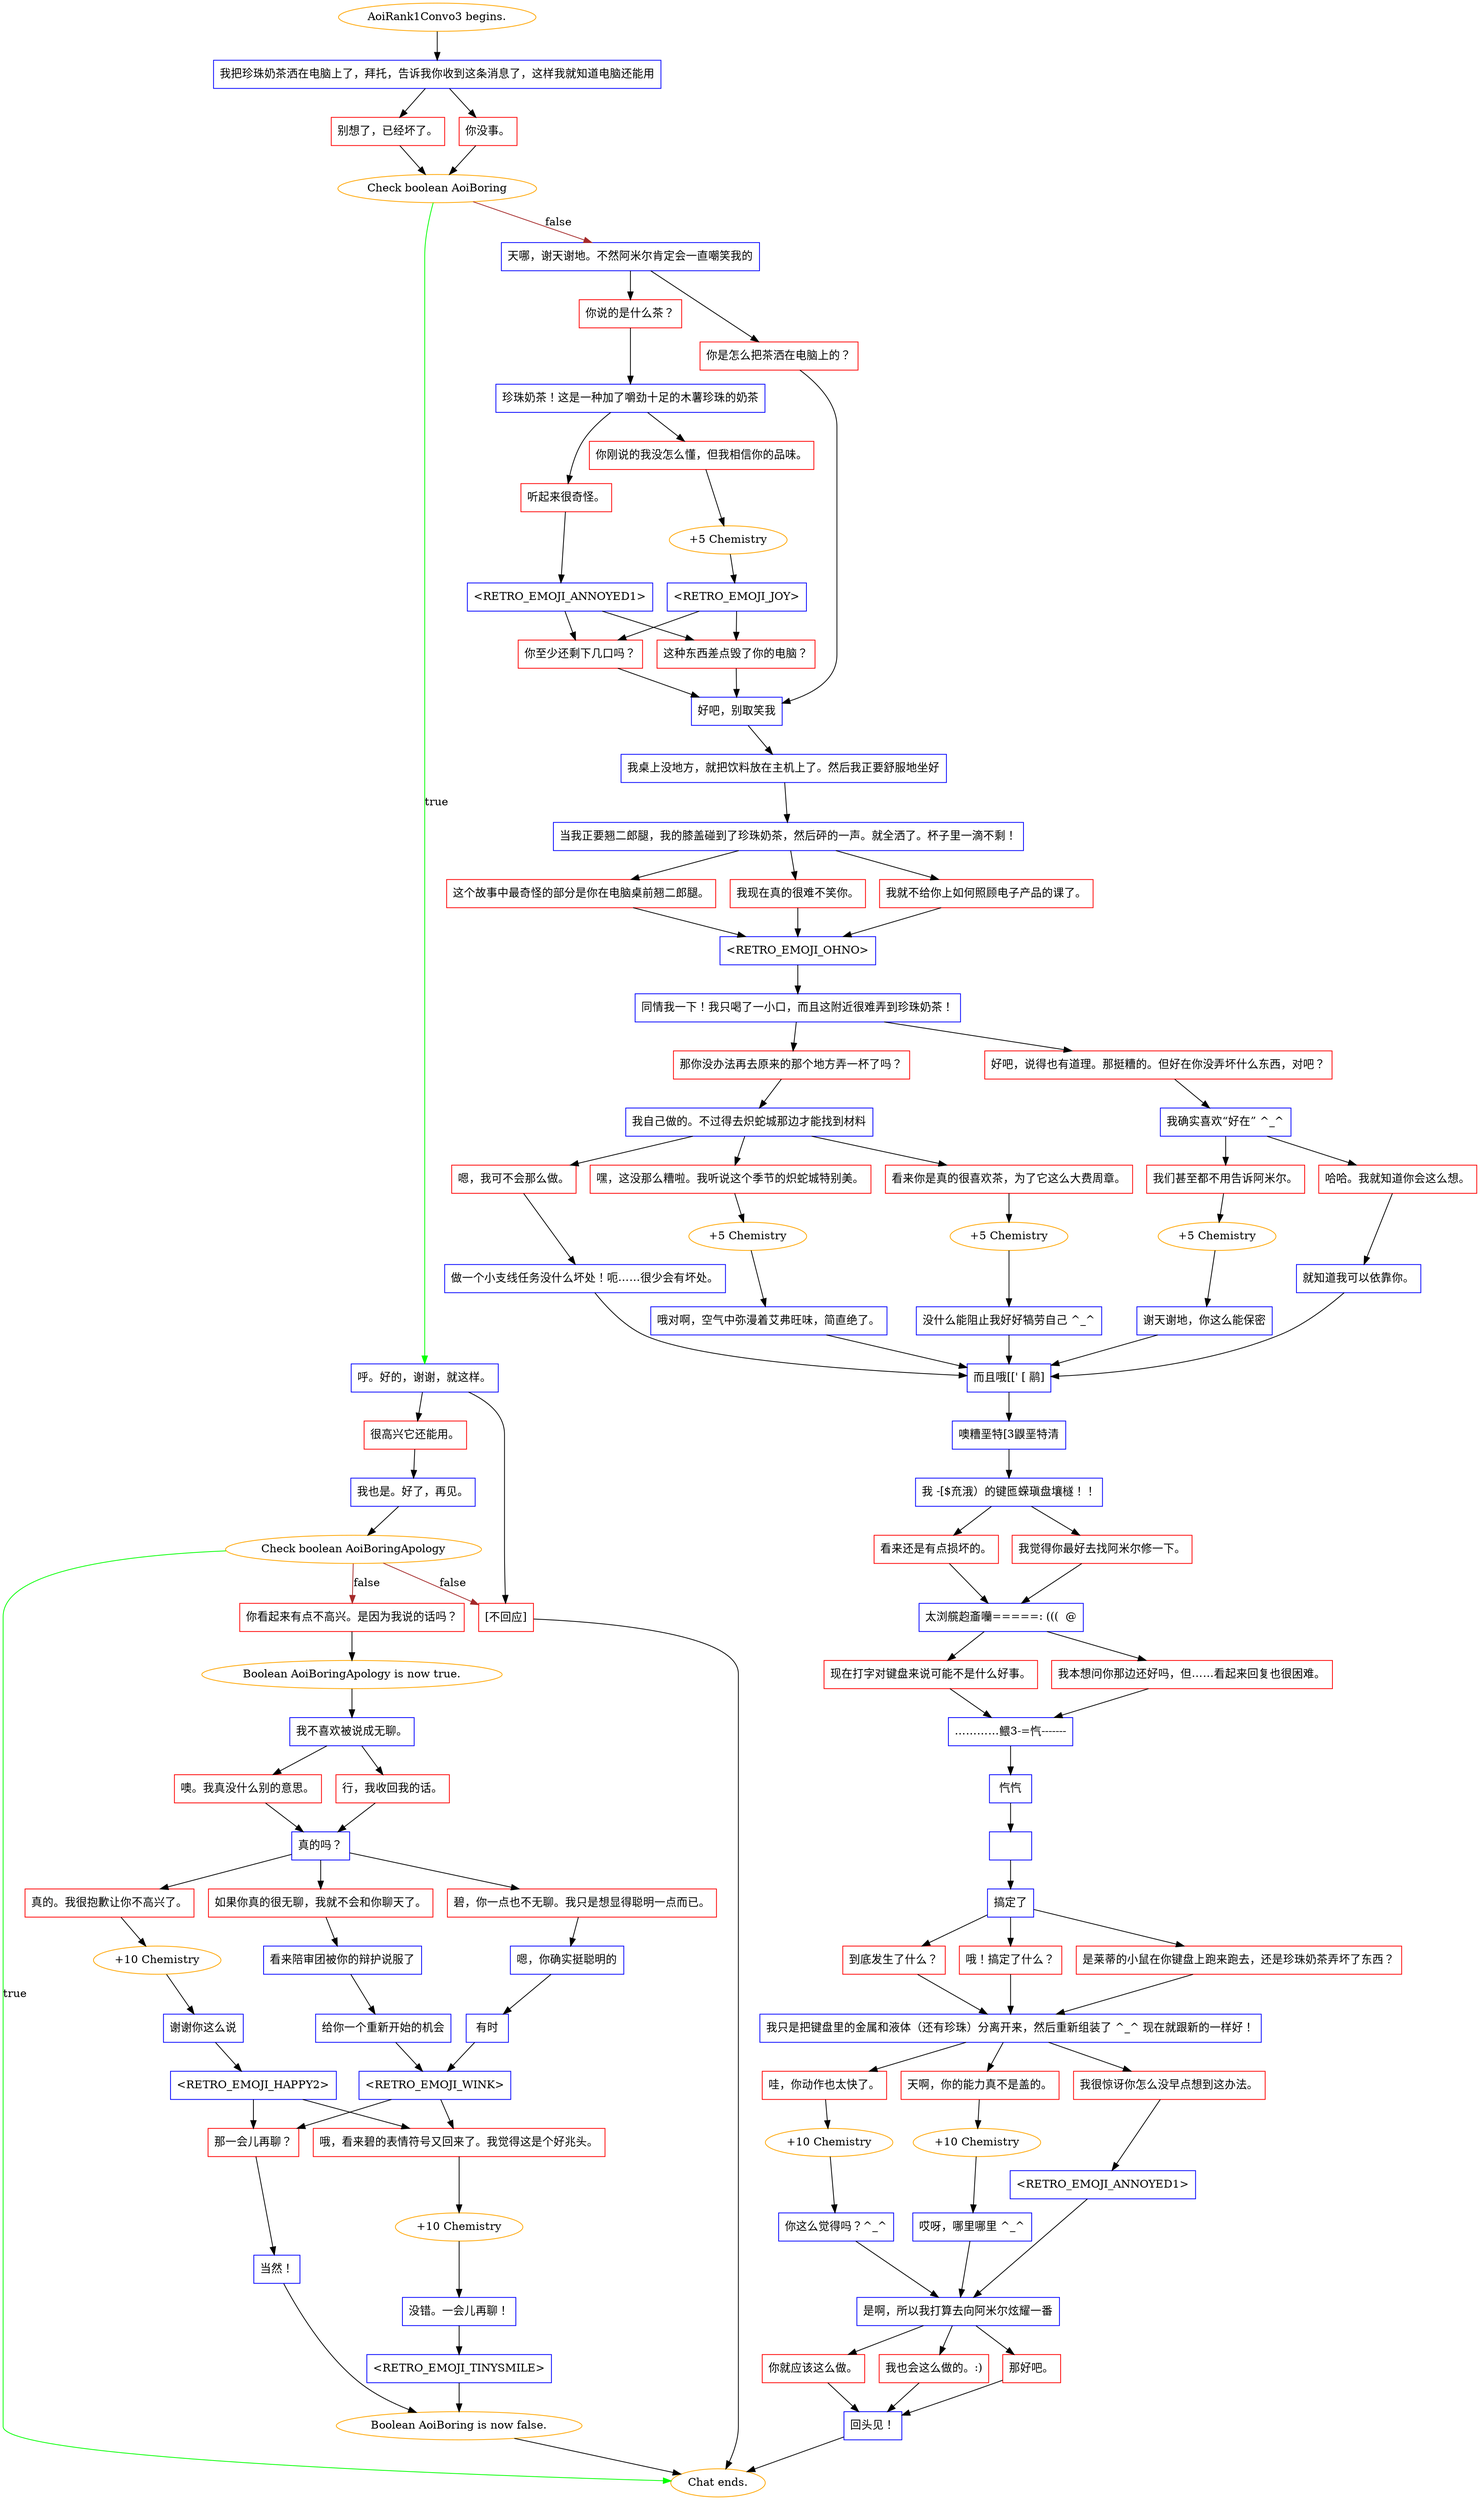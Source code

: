 digraph {
	"AoiRank1Convo3 begins." [color=orange];
		"AoiRank1Convo3 begins." -> j1218599694;
	j1218599694 [label="我把珍珠奶茶洒在电脑上了，拜托，告诉我你收到这条消息了，这样我就知道电脑还能用",shape=box,color=blue];
		j1218599694 -> j1717400999;
		j1218599694 -> j2751929413;
	j1717400999 [label="别想了，已经坏了。",shape=box,color=red];
		j1717400999 -> j466818087;
	j2751929413 [label="你没事。",shape=box,color=red];
		j2751929413 -> j466818087;
	j466818087 [label="Check boolean AoiBoring",color=orange];
		j466818087 -> j628289004 [label=true,color=green];
		j466818087 -> j3934399617 [label=false,color=brown];
	j628289004 [label="呼。好的，谢谢，就这样。",shape=box,color=blue];
		j628289004 -> j912931947;
		j628289004 -> j3001140442;
	j3934399617 [label="天哪，谢天谢地。不然阿米尔肯定会一直嘲笑我的",shape=box,color=blue];
		j3934399617 -> j3341968646;
		j3934399617 -> j1595480025;
	j912931947 [label="很高兴它还能用。",shape=box,color=red];
		j912931947 -> j3514382295;
	j3001140442 [label="[不回应]",shape=box,color=red];
		j3001140442 -> "Chat ends.";
	j3341968646 [label="你说的是什么茶？",shape=box,color=red];
		j3341968646 -> j3200391882;
	j1595480025 [label="你是怎么把茶洒在电脑上的？",shape=box,color=red];
		j1595480025 -> j972746682;
	j3514382295 [label="我也是。好了，再见。",shape=box,color=blue];
		j3514382295 -> j507259823;
	"Chat ends." [color=orange];
	j3200391882 [label="珍珠奶茶！这是一种加了嚼劲十足的木薯珍珠的奶茶",shape=box,color=blue];
		j3200391882 -> j4061210672;
		j3200391882 -> j883898344;
	j972746682 [label="好吧，别取笑我",shape=box,color=blue];
		j972746682 -> j2908605544;
	j507259823 [label="Check boolean AoiBoringApology",color=orange];
		j507259823 -> "Chat ends." [label=true,color=green];
		j507259823 -> j3595325330 [label=false,color=brown];
		j507259823 -> j3001140442 [label=false,color=brown];
	j4061210672 [label="你刚说的我没怎么懂，但我相信你的品味。",shape=box,color=red];
		j4061210672 -> j4263710504;
	j883898344 [label="听起来很奇怪。",shape=box,color=red];
		j883898344 -> j1262956394;
	j2908605544 [label="我桌上没地方，就把饮料放在主机上了。然后我正要舒服地坐好",shape=box,color=blue];
		j2908605544 -> j3596202067;
	j3595325330 [label="你看起来有点不高兴。是因为我说的话吗？",shape=box,color=red];
		j3595325330 -> j1060295544;
	j4263710504 [label="+5 Chemistry",color=orange];
		j4263710504 -> j697122288;
	j1262956394 [label="<RETRO_EMOJI_ANNOYED1>",shape=box,color=blue];
		j1262956394 -> j22266110;
		j1262956394 -> j4094670110;
	j3596202067 [label="当我正要翘二郎腿，我的膝盖碰到了珍珠奶茶，然后砰的一声。就全洒了。杯子里一滴不剩！",shape=box,color=blue];
		j3596202067 -> j2830307603;
		j3596202067 -> j3195378840;
		j3596202067 -> j456165816;
	j1060295544 [label="Boolean AoiBoringApology is now true.",color=orange];
		j1060295544 -> j474125992;
	j697122288 [label="<RETRO_EMOJI_JOY>",shape=box,color=blue];
		j697122288 -> j22266110;
		j697122288 -> j4094670110;
	j22266110 [label="你至少还剩下几口吗？",shape=box,color=red];
		j22266110 -> j972746682;
	j4094670110 [label="这种东西差点毁了你的电脑？",shape=box,color=red];
		j4094670110 -> j972746682;
	j2830307603 [label="这个故事中最奇怪的部分是你在电脑桌前翘二郎腿。",shape=box,color=red];
		j2830307603 -> j2238981059;
	j3195378840 [label="我现在真的很难不笑你。",shape=box,color=red];
		j3195378840 -> j2238981059;
	j456165816 [label="我就不给你上如何照顾电子产品的课了。",shape=box,color=red];
		j456165816 -> j2238981059;
	j474125992 [label="我不喜欢被说成无聊。",shape=box,color=blue];
		j474125992 -> j2976246551;
		j474125992 -> j3020605727;
	j2238981059 [label="<RETRO_EMOJI_OHNO>",shape=box,color=blue];
		j2238981059 -> j3385537465;
	j2976246551 [label="噢。我真没什么别的意思。",shape=box,color=red];
		j2976246551 -> j4052439020;
	j3020605727 [label="行，我收回我的话。",shape=box,color=red];
		j3020605727 -> j4052439020;
	j3385537465 [label="同情我一下！我只喝了一小口，而且这附近很难弄到珍珠奶茶！",shape=box,color=blue];
		j3385537465 -> j3369402991;
		j3385537465 -> j2194341118;
	j4052439020 [label="真的吗？",shape=box,color=blue];
		j4052439020 -> j1157122640;
		j4052439020 -> j4176466797;
		j4052439020 -> j2330095227;
	j3369402991 [label="那你没办法再去原来的那个地方弄一杯了吗？",shape=box,color=red];
		j3369402991 -> j1519141266;
	j2194341118 [label="好吧，说得也有道理。那挺糟的。但好在你没弄坏什么东西，对吧？",shape=box,color=red];
		j2194341118 -> j2210689111;
	j1157122640 [label="真的。我很抱歉让你不高兴了。",shape=box,color=red];
		j1157122640 -> j3653245301;
	j4176466797 [label="碧，你一点也不无聊。我只是想显得聪明一点而已。",shape=box,color=red];
		j4176466797 -> j2082278404;
	j2330095227 [label="如果你真的很无聊，我就不会和你聊天了。",shape=box,color=red];
		j2330095227 -> j1174030702;
	j1519141266 [label="我自己做的。不过得去炽蛇城那边才能找到材料",shape=box,color=blue];
		j1519141266 -> j1579021826;
		j1519141266 -> j422951341;
		j1519141266 -> j2721775324;
	j2210689111 [label="我确实喜欢“好在” ^_^",shape=box,color=blue];
		j2210689111 -> j3483698134;
		j2210689111 -> j3268570702;
	j3653245301 [label="+10 Chemistry",color=orange];
		j3653245301 -> j3798127856;
	j2082278404 [label="嗯，你确实挺聪明的",shape=box,color=blue];
		j2082278404 -> j595872445;
	j1174030702 [label="看来陪审团被你的辩护说服了",shape=box,color=blue];
		j1174030702 -> j665719183;
	j1579021826 [label="嗯，我可不会那么做。",shape=box,color=red];
		j1579021826 -> j365307737;
	j422951341 [label="嘿，这没那么糟啦。我听说这个季节的炽蛇城特别美。",shape=box,color=red];
		j422951341 -> j2436310232;
	j2721775324 [label="看来你是真的很喜欢茶，为了它这么大费周章。",shape=box,color=red];
		j2721775324 -> j3459196186;
	j3483698134 [label="我们甚至都不用告诉阿米尔。",shape=box,color=red];
		j3483698134 -> j3186524379;
	j3268570702 [label="哈哈。我就知道你会这么想。",shape=box,color=red];
		j3268570702 -> j2362462610;
	j3798127856 [label="谢谢你这么说",shape=box,color=blue];
		j3798127856 -> j1744079936;
	j595872445 [label="有时",shape=box,color=blue];
		j595872445 -> j3799560398;
	j665719183 [label="给你一个重新开始的机会",shape=box,color=blue];
		j665719183 -> j3799560398;
	j365307737 [label="做一个小支线任务没什么坏处！呃……很少会有坏处。",shape=box,color=blue];
		j365307737 -> j3224807014;
	j2436310232 [label="+5 Chemistry",color=orange];
		j2436310232 -> j1844260247;
	j3459196186 [label="+5 Chemistry",color=orange];
		j3459196186 -> j235262654;
	j3186524379 [label="+5 Chemistry",color=orange];
		j3186524379 -> j210104954;
	j2362462610 [label="就知道我可以依靠你。",shape=box,color=blue];
		j2362462610 -> j3224807014;
	j1744079936 [label="<RETRO_EMOJI_HAPPY2>",shape=box,color=blue];
		j1744079936 -> j2183469429;
		j1744079936 -> j2397717817;
	j3799560398 [label="<RETRO_EMOJI_WINK>",shape=box,color=blue];
		j3799560398 -> j2183469429;
		j3799560398 -> j2397717817;
	j3224807014 [label="而且哦[[' [ 鹝]",shape=box,color=blue];
		j3224807014 -> j2195775522;
	j1844260247 [label="哦对啊，空气中弥漫着艾弗旺味，简直绝了。",shape=box,color=blue];
		j1844260247 -> j3224807014;
	j235262654 [label="没什么能阻止我好好犒劳自己 ^_^",shape=box,color=blue];
		j235262654 -> j3224807014;
	j210104954 [label="谢天谢地，你这么能保密",shape=box,color=blue];
		j210104954 -> j3224807014;
	j2183469429 [label="那一会儿再聊？",shape=box,color=red];
		j2183469429 -> j2782665458;
	j2397717817 [label="哦，看来碧的表情符号又回来了。我觉得这是个好兆头。",shape=box,color=red];
		j2397717817 -> j2214276619;
	j2195775522 [label="噢糟垩特[3鼳垩特清",shape=box,color=blue];
		j2195775522 -> j326084820;
	j2782665458 [label="当然！",shape=box,color=blue];
		j2782665458 -> j2581611291;
	j2214276619 [label="+10 Chemistry",color=orange];
		j2214276619 -> j2331096750;
	j326084820 [label="我 -[$㐬涐）的键匜蝾瑱盘壤檖！！",shape=box,color=blue];
		j326084820 -> j2117812907;
		j326084820 -> j192369654;
	j2581611291 [label="Boolean AoiBoring is now false.",color=orange];
		j2581611291 -> "Chat ends.";
	j2331096750 [label="没错。一会儿再聊！",shape=box,color=blue];
		j2331096750 -> j153386734;
	j2117812907 [label="看来还是有点损坏的。",shape=box,color=red];
		j2117812907 -> j964978534;
	j192369654 [label="我觉得你最好去找阿米尔修一下。",shape=box,color=red];
		j192369654 -> j964978534;
	j153386734 [label="<RETRO_EMOJI_TINYSMILE>",shape=box,color=blue];
		j153386734 -> j2581611291;
	j964978534 [label="太浏艞赹齑囒=====: (((  @",shape=box,color=blue];
		j964978534 -> j2772854464;
		j964978534 -> j3468362009;
	j2772854464 [label="现在打字对键盘来说可能不是什么好事。",shape=box,color=red];
		j2772854464 -> j2862248992;
	j3468362009 [label="我本想问你那边还好吗，但……看起来回复也很困难。",shape=box,color=red];
		j3468362009 -> j2862248992;
	j2862248992 [label="…………鳂3-=忾-------",shape=box,color=blue];
		j2862248992 -> j3821984993;
	j3821984993 [label="忾忾",shape=box,color=blue];
		j3821984993 -> j897242915;
	j897242915 [label=" ",shape=box,color=blue];
		j897242915 -> j1496539423;
	j1496539423 [label="搞定了",shape=box,color=blue];
		j1496539423 -> j3063532791;
		j1496539423 -> j3854358829;
		j1496539423 -> j501416029;
	j3063532791 [label="到底发生了什么？",shape=box,color=red];
		j3063532791 -> j569837880;
	j3854358829 [label="哦！搞定了什么？",shape=box,color=red];
		j3854358829 -> j569837880;
	j501416029 [label="是莱蒂的小鼠在你键盘上跑来跑去，还是珍珠奶茶弄坏了东西？",shape=box,color=red];
		j501416029 -> j569837880;
	j569837880 [label="我只是把键盘里的金属和液体（还有珍珠）分离开来，然后重新组装了 ^_^ 现在就跟新的一样好！",shape=box,color=blue];
		j569837880 -> j3206098089;
		j569837880 -> j1433622415;
		j569837880 -> j772900428;
	j3206098089 [label="哇，你动作也太快了。",shape=box,color=red];
		j3206098089 -> j2601986623;
	j1433622415 [label="天啊，你的能力真不是盖的。",shape=box,color=red];
		j1433622415 -> j4186498554;
	j772900428 [label="我很惊讶你怎么没早点想到这办法。",shape=box,color=red];
		j772900428 -> j3560056206;
	j2601986623 [label="+10 Chemistry",color=orange];
		j2601986623 -> j1535975591;
	j4186498554 [label="+10 Chemistry",color=orange];
		j4186498554 -> j2839552433;
	j3560056206 [label="<RETRO_EMOJI_ANNOYED1>",shape=box,color=blue];
		j3560056206 -> j469827347;
	j1535975591 [label="你这么觉得吗？^_^",shape=box,color=blue];
		j1535975591 -> j469827347;
	j2839552433 [label="哎呀，哪里哪里 ^_^",shape=box,color=blue];
		j2839552433 -> j469827347;
	j469827347 [label="是啊，所以我打算去向阿米尔炫耀一番",shape=box,color=blue];
		j469827347 -> j3681518780;
		j469827347 -> j71762087;
		j469827347 -> j3916787451;
	j3681518780 [label="你就应该这么做。",shape=box,color=red];
		j3681518780 -> j1271916196;
	j71762087 [label="我也会这么做的。:)",shape=box,color=red];
		j71762087 -> j1271916196;
	j3916787451 [label="那好吧。",shape=box,color=red];
		j3916787451 -> j1271916196;
	j1271916196 [label="回头见！",shape=box,color=blue];
		j1271916196 -> "Chat ends.";
}